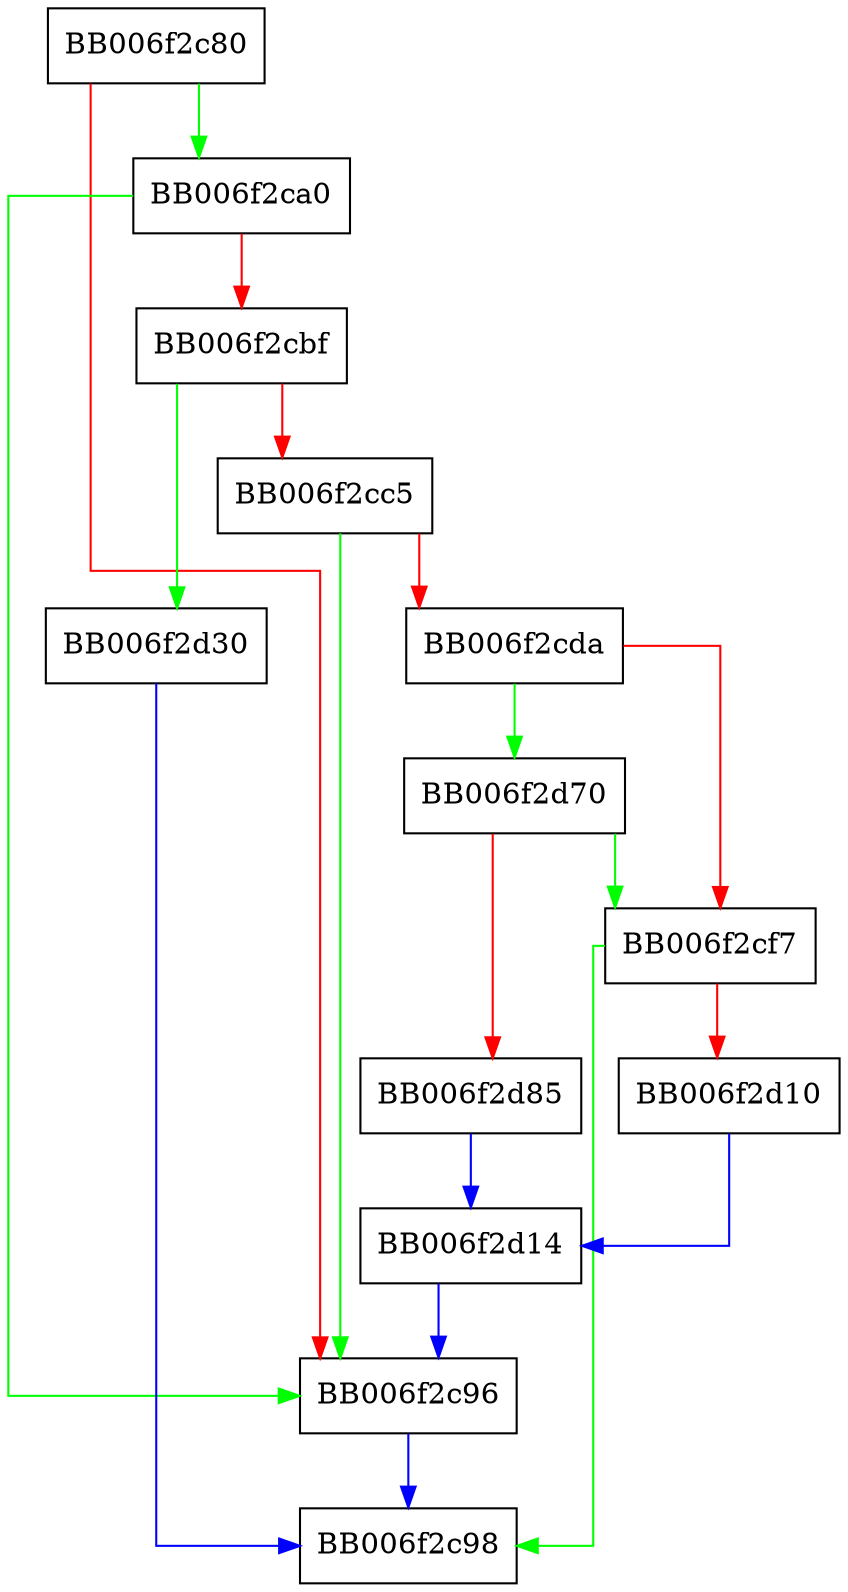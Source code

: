 digraph rsa_sha256_sign_message_init {
  node [shape="box"];
  graph [splines=ortho];
  BB006f2c80 -> BB006f2ca0 [color="green"];
  BB006f2c80 -> BB006f2c96 [color="red"];
  BB006f2c96 -> BB006f2c98 [color="blue"];
  BB006f2ca0 -> BB006f2c96 [color="green"];
  BB006f2ca0 -> BB006f2cbf [color="red"];
  BB006f2cbf -> BB006f2d30 [color="green"];
  BB006f2cbf -> BB006f2cc5 [color="red"];
  BB006f2cc5 -> BB006f2c96 [color="green"];
  BB006f2cc5 -> BB006f2cda [color="red"];
  BB006f2cda -> BB006f2d70 [color="green"];
  BB006f2cda -> BB006f2cf7 [color="red"];
  BB006f2cf7 -> BB006f2c98 [color="green"];
  BB006f2cf7 -> BB006f2d10 [color="red"];
  BB006f2d10 -> BB006f2d14 [color="blue"];
  BB006f2d14 -> BB006f2c96 [color="blue"];
  BB006f2d30 -> BB006f2c98 [color="blue"];
  BB006f2d70 -> BB006f2cf7 [color="green"];
  BB006f2d70 -> BB006f2d85 [color="red"];
  BB006f2d85 -> BB006f2d14 [color="blue"];
}